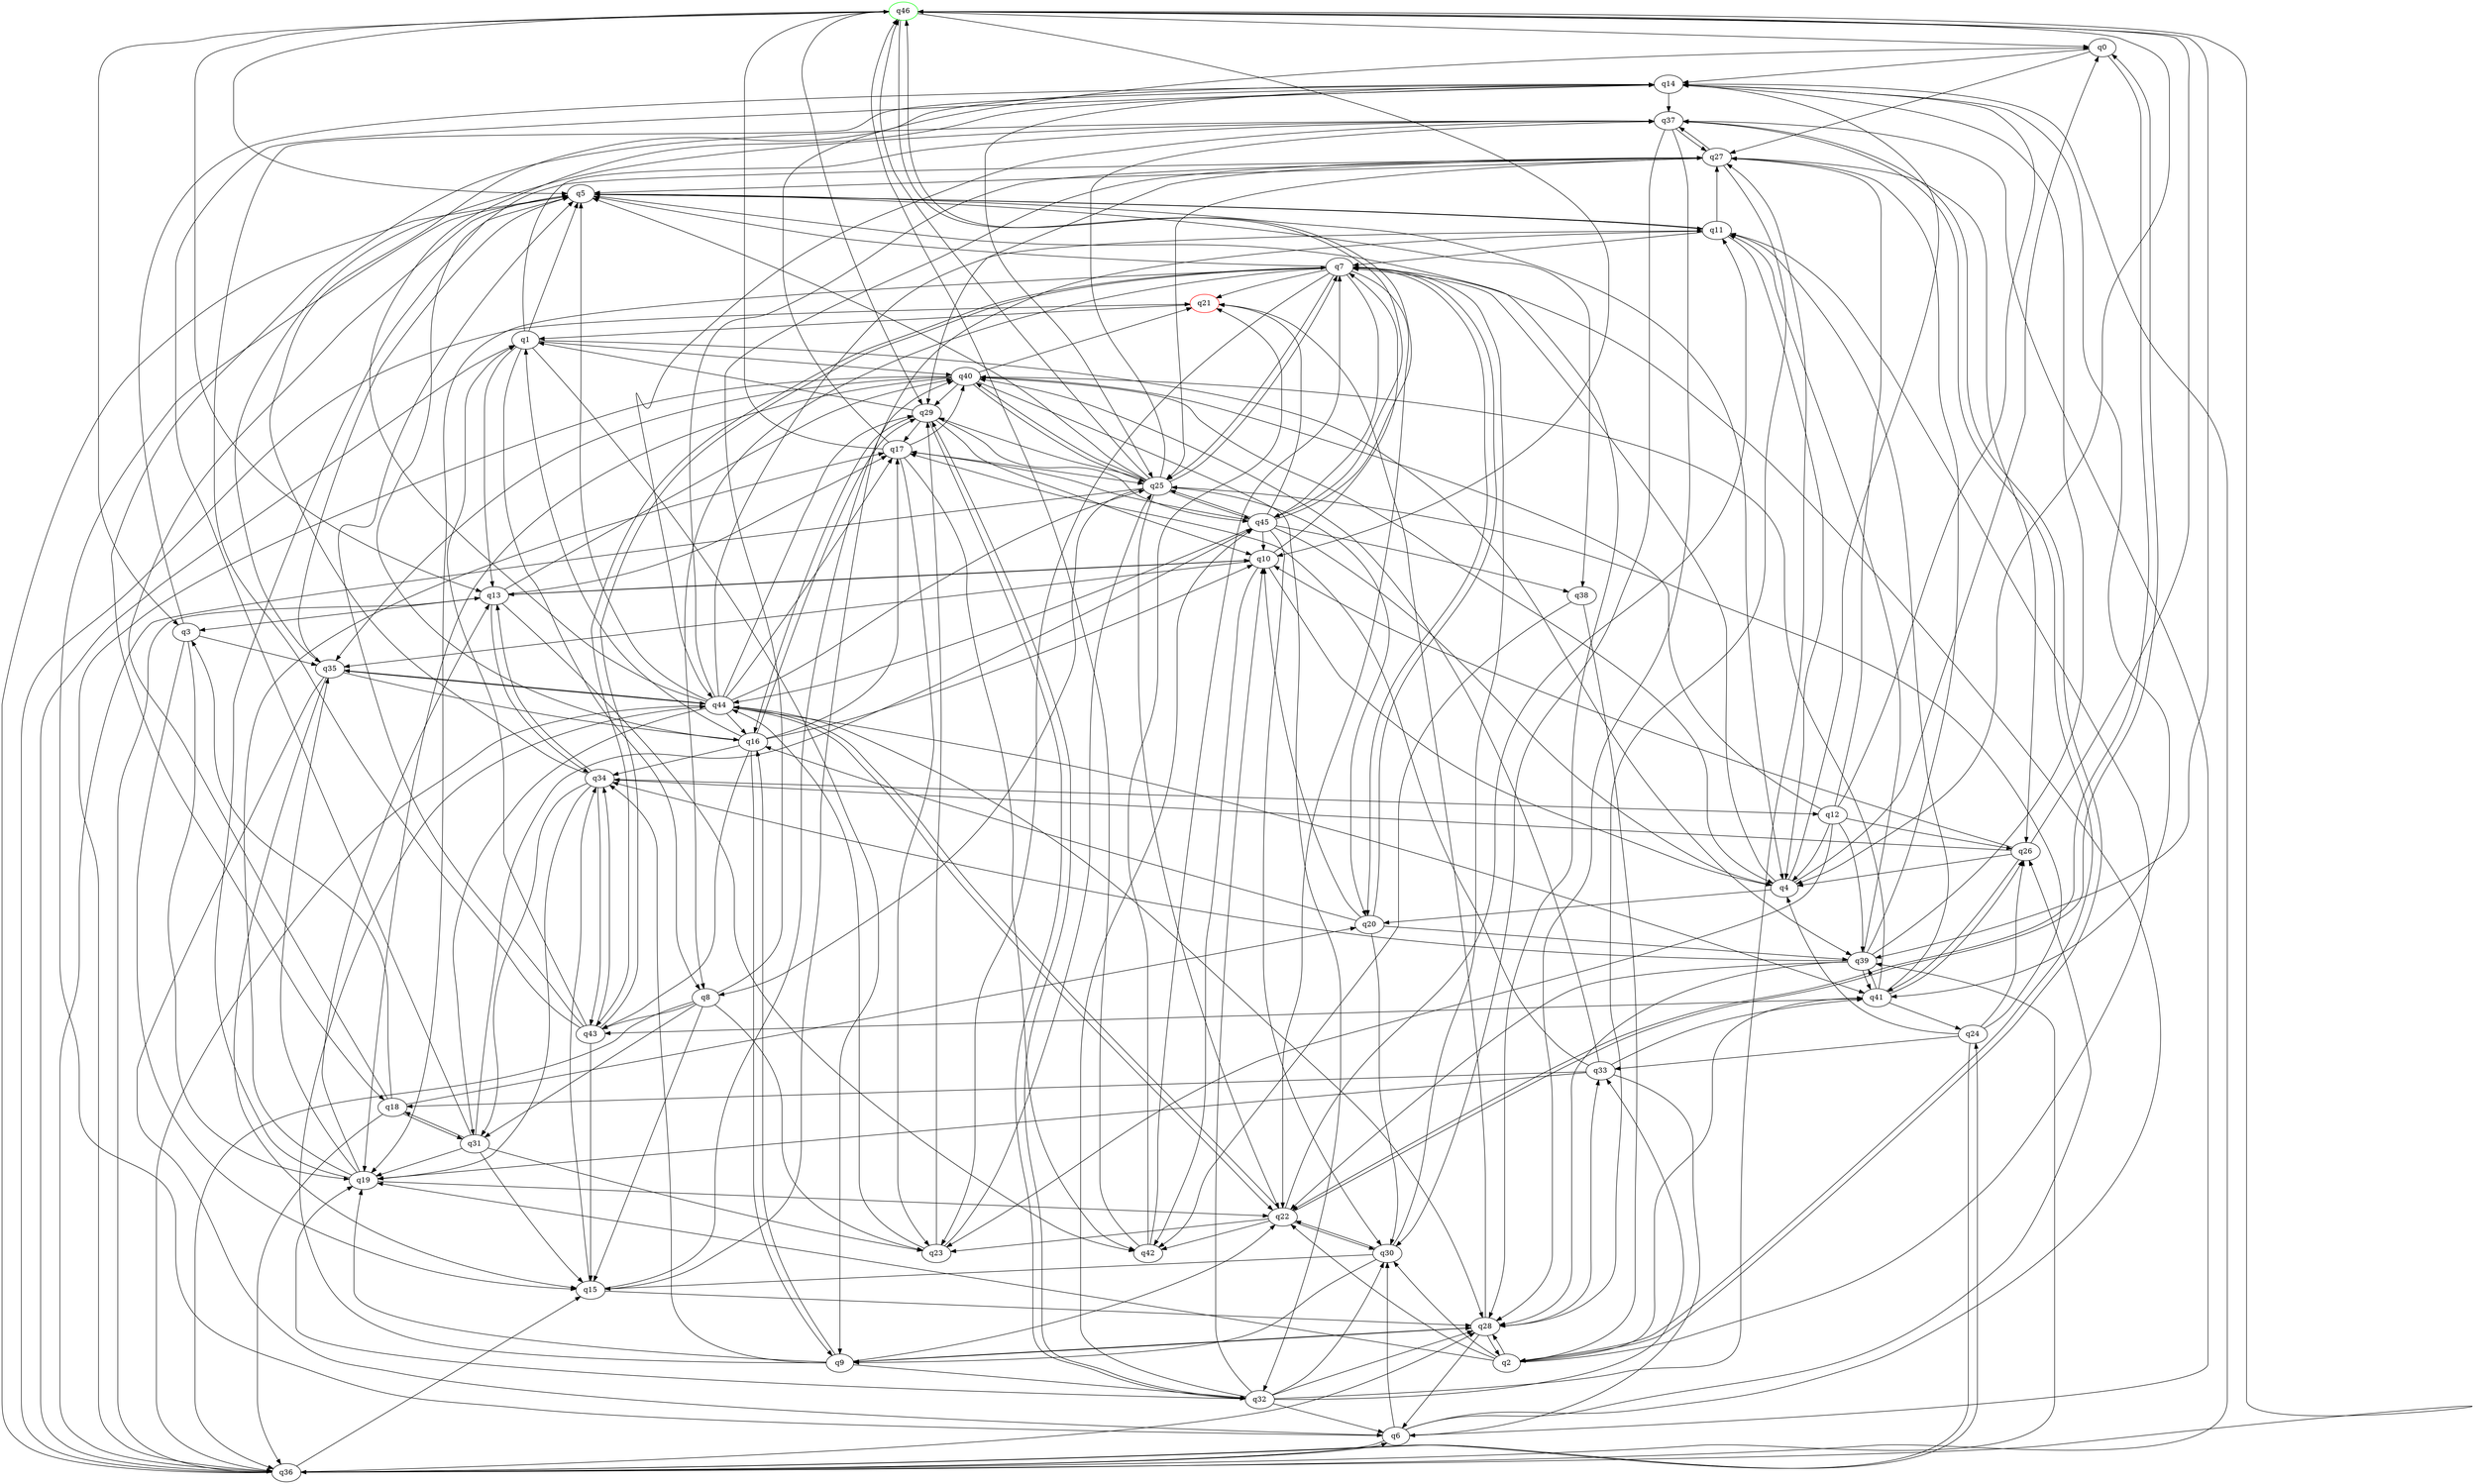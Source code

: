digraph A{
q46 [initial=1,color=green];
q21 [final=1,color=red];
q0 -> q14;
q0 -> q22;
q0 -> q27;
q1 -> q5;
q1 -> q8;
q1 -> q9;
q1 -> q13;
q1 -> q37;
q1 -> q39;
q1 -> q40;
q2 -> q11;
q2 -> q19;
q2 -> q22;
q2 -> q28;
q2 -> q30;
q2 -> q37;
q2 -> q41;
q3 -> q14;
q3 -> q15;
q3 -> q19;
q3 -> q35;
q4 -> q0;
q4 -> q7;
q4 -> q14;
q4 -> q20;
q5 -> q4;
q5 -> q11;
q5 -> q28;
q5 -> q38;
q6 -> q5;
q6 -> q7;
q6 -> q26;
q6 -> q30;
q6 -> q36;
q6 -> q37;
q7 -> q5;
q7 -> q8;
q7 -> q19;
q7 -> q20;
q7 -> q21;
q7 -> q22;
q7 -> q23;
q7 -> q25;
q7 -> q43;
q7 -> q45;
q8 -> q15;
q8 -> q23;
q8 -> q27;
q8 -> q31;
q8 -> q36;
q8 -> q43;
q9 -> q16;
q9 -> q19;
q9 -> q22;
q9 -> q28;
q9 -> q32;
q9 -> q34;
q9 -> q44;
q10 -> q4;
q10 -> q7;
q10 -> q13;
q10 -> q35;
q10 -> q42;
q11 -> q4;
q11 -> q5;
q11 -> q7;
q11 -> q15;
q11 -> q27;
q12 -> q4;
q12 -> q14;
q12 -> q23;
q12 -> q26;
q12 -> q27;
q12 -> q39;
q12 -> q40;
q13 -> q3;
q13 -> q10;
q13 -> q17;
q13 -> q34;
q13 -> q40;
q13 -> q42;
q14 -> q25;
q14 -> q37;
q14 -> q41;
q15 -> q28;
q15 -> q34;
q15 -> q40;
q16 -> q1;
q16 -> q9;
q16 -> q10;
q16 -> q17;
q16 -> q27;
q16 -> q29;
q16 -> q34;
q16 -> q43;
q17 -> q0;
q17 -> q23;
q17 -> q25;
q17 -> q40;
q17 -> q42;
q17 -> q46;
q18 -> q3;
q18 -> q5;
q18 -> q20;
q18 -> q31;
q18 -> q36;
q19 -> q5;
q19 -> q13;
q19 -> q17;
q19 -> q22;
q19 -> q35;
q20 -> q7;
q20 -> q10;
q20 -> q16;
q20 -> q30;
q20 -> q39;
q21 -> q1;
q22 -> q0;
q22 -> q11;
q22 -> q23;
q22 -> q30;
q22 -> q42;
q22 -> q44;
q23 -> q25;
q23 -> q29;
q23 -> q44;
q24 -> q4;
q24 -> q25;
q24 -> q26;
q24 -> q33;
q24 -> q36;
q25 -> q5;
q25 -> q7;
q25 -> q8;
q25 -> q20;
q25 -> q22;
q25 -> q29;
q25 -> q36;
q25 -> q37;
q25 -> q40;
q25 -> q45;
q25 -> q46;
q26 -> q4;
q26 -> q10;
q26 -> q34;
q26 -> q41;
q26 -> q46;
q27 -> q5;
q27 -> q25;
q27 -> q26;
q27 -> q28;
q27 -> q29;
q27 -> q37;
q28 -> q2;
q28 -> q6;
q28 -> q9;
q28 -> q21;
q28 -> q33;
q29 -> q1;
q29 -> q10;
q29 -> q16;
q29 -> q17;
q29 -> q32;
q29 -> q45;
q30 -> q7;
q30 -> q9;
q30 -> q15;
q30 -> q22;
q31 -> q14;
q31 -> q15;
q31 -> q18;
q31 -> q19;
q31 -> q23;
q31 -> q45;
q32 -> q6;
q32 -> q10;
q32 -> q19;
q32 -> q27;
q32 -> q28;
q32 -> q29;
q32 -> q30;
q32 -> q33;
q32 -> q45;
q33 -> q6;
q33 -> q17;
q33 -> q18;
q33 -> q19;
q33 -> q40;
q33 -> q41;
q34 -> q12;
q34 -> q13;
q34 -> q14;
q34 -> q19;
q34 -> q31;
q34 -> q43;
q35 -> q5;
q35 -> q6;
q35 -> q15;
q35 -> q16;
q35 -> q44;
q36 -> q1;
q36 -> q5;
q36 -> q6;
q36 -> q13;
q36 -> q14;
q36 -> q15;
q36 -> q21;
q36 -> q24;
q36 -> q28;
q36 -> q39;
q36 -> q46;
q37 -> q2;
q37 -> q18;
q37 -> q27;
q37 -> q28;
q37 -> q30;
q37 -> q35;
q37 -> q44;
q38 -> q2;
q38 -> q42;
q39 -> q11;
q39 -> q14;
q39 -> q22;
q39 -> q27;
q39 -> q28;
q39 -> q34;
q39 -> q41;
q40 -> q4;
q40 -> q19;
q40 -> q21;
q40 -> q25;
q40 -> q29;
q40 -> q32;
q40 -> q35;
q40 -> q36;
q41 -> q11;
q41 -> q24;
q41 -> q26;
q41 -> q39;
q41 -> q40;
q41 -> q43;
q42 -> q7;
q42 -> q21;
q42 -> q46;
q43 -> q1;
q43 -> q5;
q43 -> q7;
q43 -> q14;
q43 -> q15;
q43 -> q34;
q44 -> q5;
q44 -> q11;
q44 -> q14;
q44 -> q16;
q44 -> q17;
q44 -> q22;
q44 -> q25;
q44 -> q27;
q44 -> q28;
q44 -> q29;
q44 -> q31;
q44 -> q35;
q44 -> q36;
q44 -> q41;
q45 -> q4;
q45 -> q10;
q45 -> q17;
q45 -> q21;
q45 -> q25;
q45 -> q30;
q45 -> q38;
q45 -> q44;
q45 -> q46;
q46 -> q0;
q46 -> q3;
q46 -> q4;
q46 -> q5;
q46 -> q10;
q46 -> q13;
q46 -> q29;
q46 -> q39;
q46 -> q45;
}